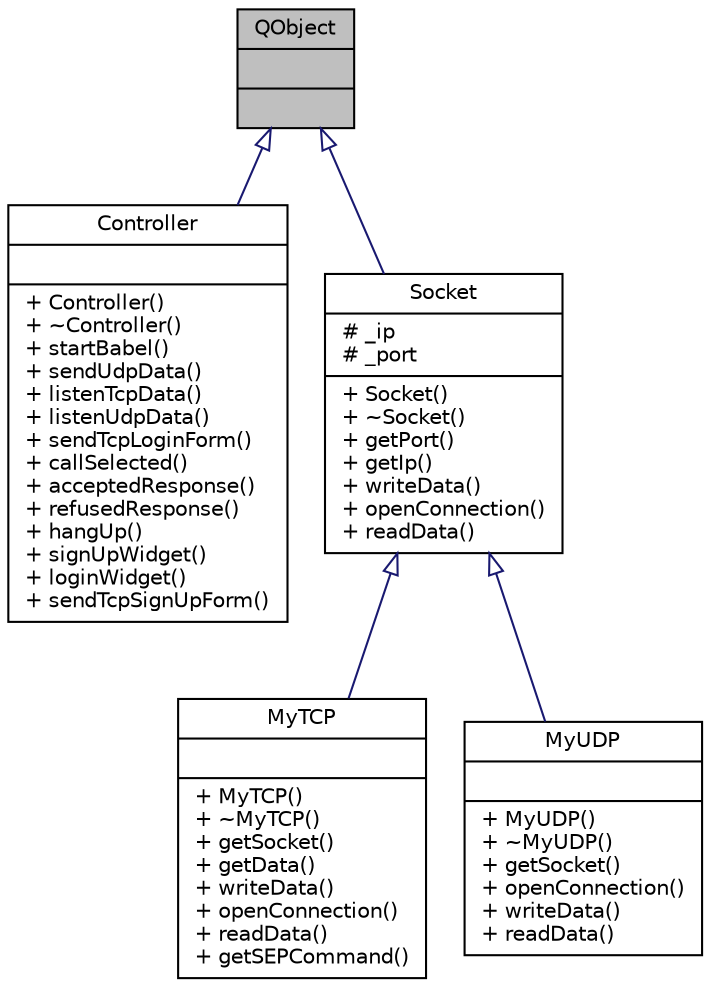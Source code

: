 digraph "QObject"
{
 // LATEX_PDF_SIZE
  edge [fontname="Helvetica",fontsize="10",labelfontname="Helvetica",labelfontsize="10"];
  node [fontname="Helvetica",fontsize="10",shape=record];
  Node1 [label="{QObject\n||}",height=0.2,width=0.4,color="black", fillcolor="grey75", style="filled", fontcolor="black",tooltip=" "];
  Node1 -> Node2 [dir="back",color="midnightblue",fontsize="10",style="solid",arrowtail="onormal",fontname="Helvetica"];
  Node2 [label="{Controller\n||+ Controller()\l+ ~Controller()\l+ startBabel()\l+ sendUdpData()\l+ listenTcpData()\l+ listenUdpData()\l+ sendTcpLoginForm()\l+ callSelected()\l+ acceptedResponse()\l+ refusedResponse()\l+ hangUp()\l+ signUpWidget()\l+ loginWidget()\l+ sendTcpSignUpForm()\l}",height=0.2,width=0.4,color="black", fillcolor="white", style="filled",URL="$classController.html",tooltip=" "];
  Node1 -> Node3 [dir="back",color="midnightblue",fontsize="10",style="solid",arrowtail="onormal",fontname="Helvetica"];
  Node3 [label="{Socket\n|# _ip\l# _port\l|+ Socket()\l+ ~Socket()\l+ getPort()\l+ getIp()\l+ writeData()\l+ openConnection()\l+ readData()\l}",height=0.2,width=0.4,color="black", fillcolor="white", style="filled",URL="$classSocket.html",tooltip=" "];
  Node3 -> Node4 [dir="back",color="midnightblue",fontsize="10",style="solid",arrowtail="onormal",fontname="Helvetica"];
  Node4 [label="{MyTCP\n||+ MyTCP()\l+ ~MyTCP()\l+ getSocket()\l+ getData()\l+ writeData()\l+ openConnection()\l+ readData()\l+ getSEPCommand()\l}",height=0.2,width=0.4,color="black", fillcolor="white", style="filled",URL="$classMyTCP.html",tooltip=" "];
  Node3 -> Node5 [dir="back",color="midnightblue",fontsize="10",style="solid",arrowtail="onormal",fontname="Helvetica"];
  Node5 [label="{MyUDP\n||+ MyUDP()\l+ ~MyUDP()\l+ getSocket()\l+ openConnection()\l+ writeData()\l+ readData()\l}",height=0.2,width=0.4,color="black", fillcolor="white", style="filled",URL="$classMyUDP.html",tooltip=" "];
}

